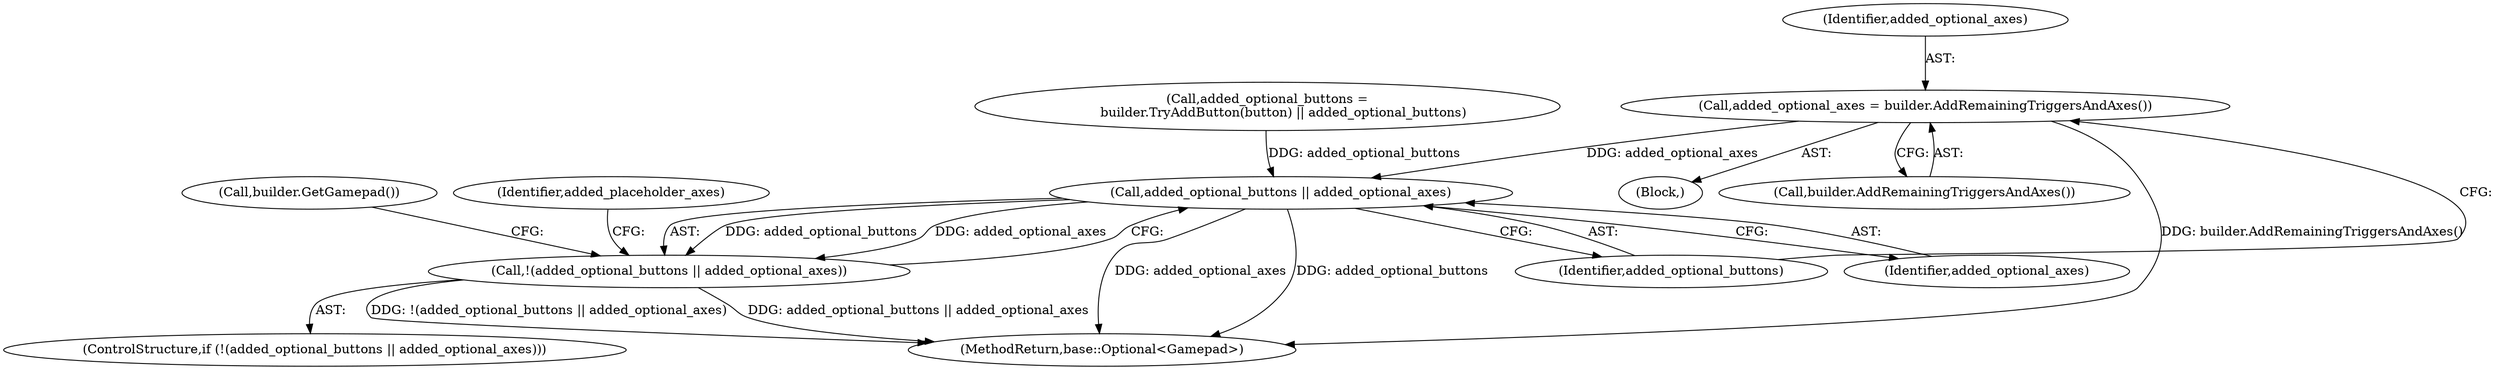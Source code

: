 digraph "0_Chrome_79708b391b2e91d63b5d009ec6202c7d7ededf93_2@API" {
"1000165" [label="(Call,added_optional_axes = builder.AddRemainingTriggersAndAxes())"];
"1000170" [label="(Call,added_optional_buttons || added_optional_axes)"];
"1000169" [label="(Call,!(added_optional_buttons || added_optional_axes))"];
"1000183" [label="(Call,builder.GetGamepad())"];
"1000114" [label="(Block,)"];
"1000166" [label="(Identifier,added_optional_axes)"];
"1000165" [label="(Call,added_optional_axes = builder.AddRemainingTriggersAndAxes())"];
"1000168" [label="(ControlStructure,if (!(added_optional_buttons || added_optional_axes)))"];
"1000175" [label="(Identifier,added_placeholder_axes)"];
"1000171" [label="(Identifier,added_optional_buttons)"];
"1000170" [label="(Call,added_optional_buttons || added_optional_axes)"];
"1000169" [label="(Call,!(added_optional_buttons || added_optional_axes))"];
"1000167" [label="(Call,builder.AddRemainingTriggersAndAxes())"];
"1000184" [label="(MethodReturn,base::Optional<Gamepad>)"];
"1000172" [label="(Identifier,added_optional_axes)"];
"1000158" [label="(Call,added_optional_buttons =\n        builder.TryAddButton(button) || added_optional_buttons)"];
"1000165" -> "1000114"  [label="AST: "];
"1000165" -> "1000167"  [label="CFG: "];
"1000166" -> "1000165"  [label="AST: "];
"1000167" -> "1000165"  [label="AST: "];
"1000171" -> "1000165"  [label="CFG: "];
"1000165" -> "1000184"  [label="DDG: builder.AddRemainingTriggersAndAxes()"];
"1000165" -> "1000170"  [label="DDG: added_optional_axes"];
"1000170" -> "1000169"  [label="AST: "];
"1000170" -> "1000171"  [label="CFG: "];
"1000170" -> "1000172"  [label="CFG: "];
"1000171" -> "1000170"  [label="AST: "];
"1000172" -> "1000170"  [label="AST: "];
"1000169" -> "1000170"  [label="CFG: "];
"1000170" -> "1000184"  [label="DDG: added_optional_axes"];
"1000170" -> "1000184"  [label="DDG: added_optional_buttons"];
"1000170" -> "1000169"  [label="DDG: added_optional_buttons"];
"1000170" -> "1000169"  [label="DDG: added_optional_axes"];
"1000158" -> "1000170"  [label="DDG: added_optional_buttons"];
"1000169" -> "1000168"  [label="AST: "];
"1000175" -> "1000169"  [label="CFG: "];
"1000183" -> "1000169"  [label="CFG: "];
"1000169" -> "1000184"  [label="DDG: !(added_optional_buttons || added_optional_axes)"];
"1000169" -> "1000184"  [label="DDG: added_optional_buttons || added_optional_axes"];
}
